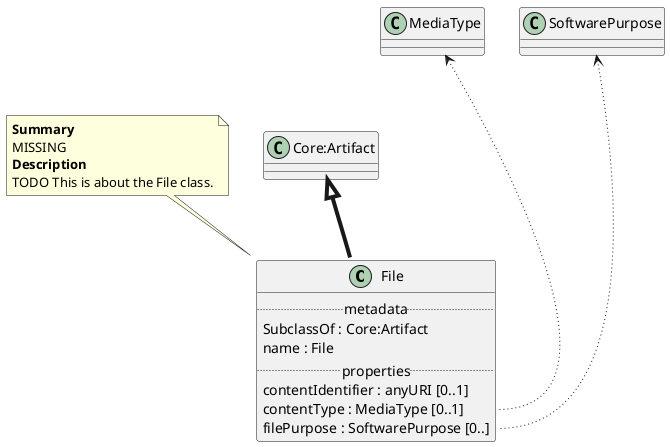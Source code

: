 @startuml
class File {
.. metadata ..
    SubclassOf : Core:Artifact
    name : File
.. properties ..
    contentIdentifier : anyURI [0..1]
    contentType : MediaType [0..1]
    filePurpose : SoftwarePurpose [0..]
}
note top of File
<b>Summary</b>
MISSING
<b>Description</b>
TODO This is about the File class.
end note
"Core:Artifact" <|-[thickness=4]- "File"
"MediaType" <-[dotted]-- "File::contentType"
"SoftwarePurpose" <-[dotted]-- "File::filePurpose"
@enduml
